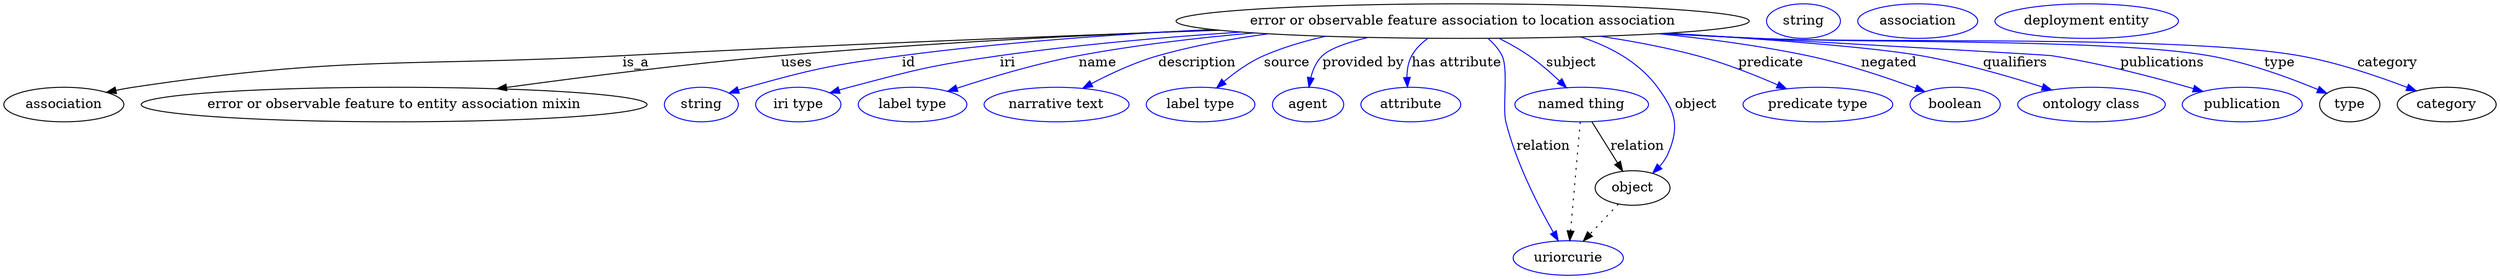digraph {
	graph [bb="0,0,2594.7,283"];
	node [label="\N"];
	"error or observable feature association to location association"	[height=0.5,
		label="error or observable feature association to location association",
		pos="1519.4,265",
		width=8.2868];
	association	[height=0.5,
		pos="62.394,178",
		width=1.7332];
	"error or observable feature association to location association" -> association	[label=is_a,
		lp="658.39,221.5",
		pos="e,106.72,190.69 1265.7,255.5 1090.9,249.25 853.53,239.95 644.39,229 417.56,217.13 359.04,229.55 134.39,196 128.62,195.14 122.62,\
194.04 116.66,192.83"];
	"error or observable feature to entity association mixin"	[height=0.5,
		pos="406.39,178",
		width=7.3119];
	"error or observable feature association to location association" -> "error or observable feature to entity association mixin"	[label=uses,
		lp="825.89,221.5",
		pos="e,513.5,194.48 1261.5,255.89 1126.6,250.49 958.94,241.94 809.39,229 712.9,220.65 603.92,206.86 523.64,195.88"];
	id	[color=blue,
		height=0.5,
		label=string,
		pos="726.39,178",
		width=1.0652];
	"error or observable feature association to location association" -> id	[color=blue,
		label=id,
		lp="942.39,221.5",
		pos="e,755.38,189.99 1258.1,256.29 1157,251.22 1040.5,242.85 935.39,229 862.98,219.46 844.77,215.57 774.39,196 771.29,195.14 768.09,194.17 \
764.89,193.15",
		style=solid];
	iri	[color=blue,
		height=0.5,
		label="iri type",
		pos="827.39,178",
		width=1.2277];
	"error or observable feature association to location association" -> iri	[color=blue,
		label=iri,
		lp="1045.4,221.5",
		pos="e,860.32,190.14 1288.6,253.58 1208.8,248.29 1118.9,240.47 1037.4,229 966.79,219.06 949.32,214.25 880.39,196 877.02,195.11 873.55,\
194.13 870.07,193.11",
		style=solid];
	name	[color=blue,
		height=0.5,
		label="label type",
		pos="946.39,178",
		width=1.5707];
	"error or observable feature association to location association" -> name	[color=blue,
		label=name,
		lp="1139.4,221.5",
		pos="e,983.02,191.84 1301.7,252.66 1242.2,247.48 1178.1,239.94 1119.4,229 1075.8,220.86 1027.3,206.37 992.81,195.08",
		style=solid];
	description	[color=blue,
		height=0.5,
		label="narrative text",
		pos="1096.4,178",
		width=2.0943];
	"error or observable feature association to location association" -> description	[color=blue,
		label=description,
		lp="1242.9,221.5",
		pos="e,1123.8,195 1316.7,251.72 1278.3,246.56 1238.8,239.27 1202.4,229 1178.2,222.17 1152.7,210.3 1132.8,199.84",
		style=solid];
	source	[color=blue,
		height=0.5,
		label="label type",
		pos="1246.4,178",
		width=1.5707];
	"error or observable feature association to location association" -> source	[color=blue,
		label=source,
		lp="1336.4,221.5",
		pos="e,1263.1,195.34 1376.8,249.18 1354.7,244.26 1332.6,237.71 1312.4,229 1297.3,222.47 1282.5,211.77 1270.7,201.94",
		style=solid];
	"provided by"	[color=blue,
		height=0.5,
		label=agent,
		pos="1358.4,178",
		width=1.0291];
	"error or observable feature association to location association" -> "provided by"	[color=blue,
		label="provided by",
		lp="1415.9,221.5",
		pos="e,1359.3,196.08 1420.6,247.92 1399.6,242.8 1381.3,236.48 1373.4,229 1367,222.98 1363.3,214.38 1361.2,206",
		style=solid];
	"has attribute"	[color=blue,
		height=0.5,
		label=attribute,
		pos="1465.4,178",
		width=1.4443];
	"error or observable feature association to location association" -> "has attribute"	[color=blue,
		label="has attribute",
		lp="1513.4,221.5",
		pos="e,1461.9,196.23 1483.4,247.11 1476.6,242.25 1470.4,236.24 1466.4,229 1462.6,222.2 1461.4,214.06 1461.4,206.33",
		style=solid];
	subject	[color=blue,
		height=0.5,
		label="named thing",
		pos="1643.4,178",
		width=1.9318];
	"error or observable feature association to location association" -> subject	[color=blue,
		label=subject,
		lp="1632.4,221.5",
		pos="e,1627.5,195.56 1557.3,247.05 1567.7,241.8 1578.8,235.63 1588.4,229 1599.5,221.33 1610.7,211.57 1620.1,202.72",
		style=solid];
	predicate	[color=blue,
		height=0.5,
		label="predicate type",
		pos="1889.4,178",
		width=2.1665];
	"error or observable feature association to location association" -> predicate	[color=blue,
		label=predicate,
		lp="1840.4,221.5",
		pos="e,1856.7,194.45 1662.8,249.17 1696.1,244.15 1731.2,237.56 1763.4,229 1792.2,221.33 1823.4,209.01 1847.5,198.52",
		style=solid];
	relation	[color=blue,
		height=0.5,
		label=uriorcurie,
		pos="1629.4,18",
		width=1.5887];
	"error or observable feature association to location association" -> relation	[color=blue,
		label=relation,
		lp="1603.4,134.5",
		pos="e,1618.9,36.019 1545.7,247 1551.5,241.93 1557,235.87 1560.4,229 1567.2,215.24 1560.7,174.91 1564.4,160 1574.9,117.63 1598.1,72.455 \
1613.8,44.97",
		style=solid];
	negated	[color=blue,
		height=0.5,
		label=boolean,
		pos="2032.4,178",
		width=1.2999];
	"error or observable feature association to location association" -> negated	[color=blue,
		label=negated,
		lp="1963.4,221.5",
		pos="e,2001.1,191.39 1723.2,251.86 1774.2,246.7 1828.6,239.39 1878.4,229 1917.6,220.82 1960.9,206.24 1991.6,194.93",
		style=solid];
	qualifiers	[color=blue,
		height=0.5,
		label="ontology class",
		pos="2173.4,178",
		width=2.1304];
	"error or observable feature association to location association" -> qualifiers	[color=blue,
		label=qualifiers,
		lp="2094.9,221.5",
		pos="e,2132.1,193.23 1734,252.47 1836.1,246.13 1946.6,237.77 1996.4,229 2039.7,221.38 2087.5,207.51 2122.6,196.31",
		style=solid];
	publications	[color=blue,
		height=0.5,
		label=publication,
		pos="2330.4,178",
		width=1.7332];
	"error or observable feature association to location association" -> publications	[color=blue,
		label=publications,
		lp="2248.4,221.5",
		pos="e,2289.5,191.75 1729.7,252.22 1905.1,242.37 2127.3,229.78 2132.4,229 2183.3,221.2 2240.1,206.16 2279.8,194.61",
		style=solid];
	type	[height=0.5,
		pos="2442.4,178",
		width=0.86659];
	"error or observable feature association to location association" -> type	[color=blue,
		label=type,
		lp="2370.4,221.5",
		pos="e,2418.5,189.83 1727.3,252.05 1760.8,250.26 1795,248.51 1827.4,247 1931.6,242.13 2193.6,246.79 2296.4,229 2336.4,222.08 2380.1,205.86 \
2409.2,193.76",
		style=solid];
	category	[height=0.5,
		pos="2543.4,178",
		width=1.4263];
	"error or observable feature association to location association" -> category	[color=blue,
		label=category,
		lp="2481.9,221.5",
		pos="e,2511.8,192.24 1725.6,251.96 1759.6,250.16 1794.5,248.43 1827.4,247 1952.5,241.55 2267.1,250.66 2390.4,229 2429.4,222.15 2472.1,\
207.57 2502.4,195.91",
		style=solid];
	object	[height=0.5,
		pos="1696.4,91",
		width=1.0832];
	"error or observable feature association to location association" -> object	[color=blue,
		label=object,
		lp="1762.4,178",
		pos="e,1717.4,106.44 1642.1,248.53 1673.1,238.52 1703.1,222.27 1722.4,196 1740.8,170.99 1745.7,155.52 1733.4,127 1731.3,122.15 1728.2,\
117.66 1724.6,113.62",
		style=solid];
	subject -> relation	[pos="e,1630.9,36.188 1641.9,159.79 1639.5,132.48 1634.7,78.994 1631.8,46.38",
		style=dotted];
	subject -> object	[label=relation,
		lp="1701.4,134.5",
		pos="e,1686,108.6 1654.1,159.8 1661.8,147.54 1672.2,130.87 1680.7,117.13"];
	association_type	[color=blue,
		height=0.5,
		label=string,
		pos="1874.4,265",
		width=1.0652];
	association_category	[color=blue,
		height=0.5,
		label=association,
		pos="1993.4,265",
		width=1.7332];
	object -> relation	[pos="e,1645.2,35.702 1681.5,74.243 1672.9,65.127 1661.9,53.465 1652.2,43.208",
		style=dotted];
	"error or observable feature association to location association_object"	[color=blue,
		height=0.5,
		label="deployment entity",
		pos="2169.4,265",
		width=2.6539];
}
